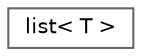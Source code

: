 digraph "Graphical Class Hierarchy"
{
 // LATEX_PDF_SIZE
  bgcolor="transparent";
  edge [fontname=Helvetica,fontsize=10,labelfontname=Helvetica,labelfontsize=10];
  node [fontname=Helvetica,fontsize=10,shape=box,height=0.2,width=0.4];
  rankdir="LR";
  Node0 [id="Node000000",label="list\< T \>",height=0.2,width=0.4,color="grey40", fillcolor="white", style="filled",URL="$classlist.html",tooltip="The list class represents a linked list."];
}
